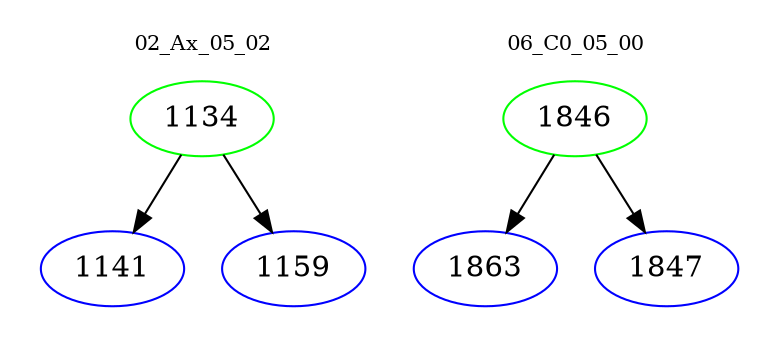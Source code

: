 digraph{
subgraph cluster_0 {
color = white
label = "02_Ax_05_02";
fontsize=10;
T0_1134 [label="1134", color="green"]
T0_1134 -> T0_1141 [color="black"]
T0_1141 [label="1141", color="blue"]
T0_1134 -> T0_1159 [color="black"]
T0_1159 [label="1159", color="blue"]
}
subgraph cluster_1 {
color = white
label = "06_C0_05_00";
fontsize=10;
T1_1846 [label="1846", color="green"]
T1_1846 -> T1_1863 [color="black"]
T1_1863 [label="1863", color="blue"]
T1_1846 -> T1_1847 [color="black"]
T1_1847 [label="1847", color="blue"]
}
}
